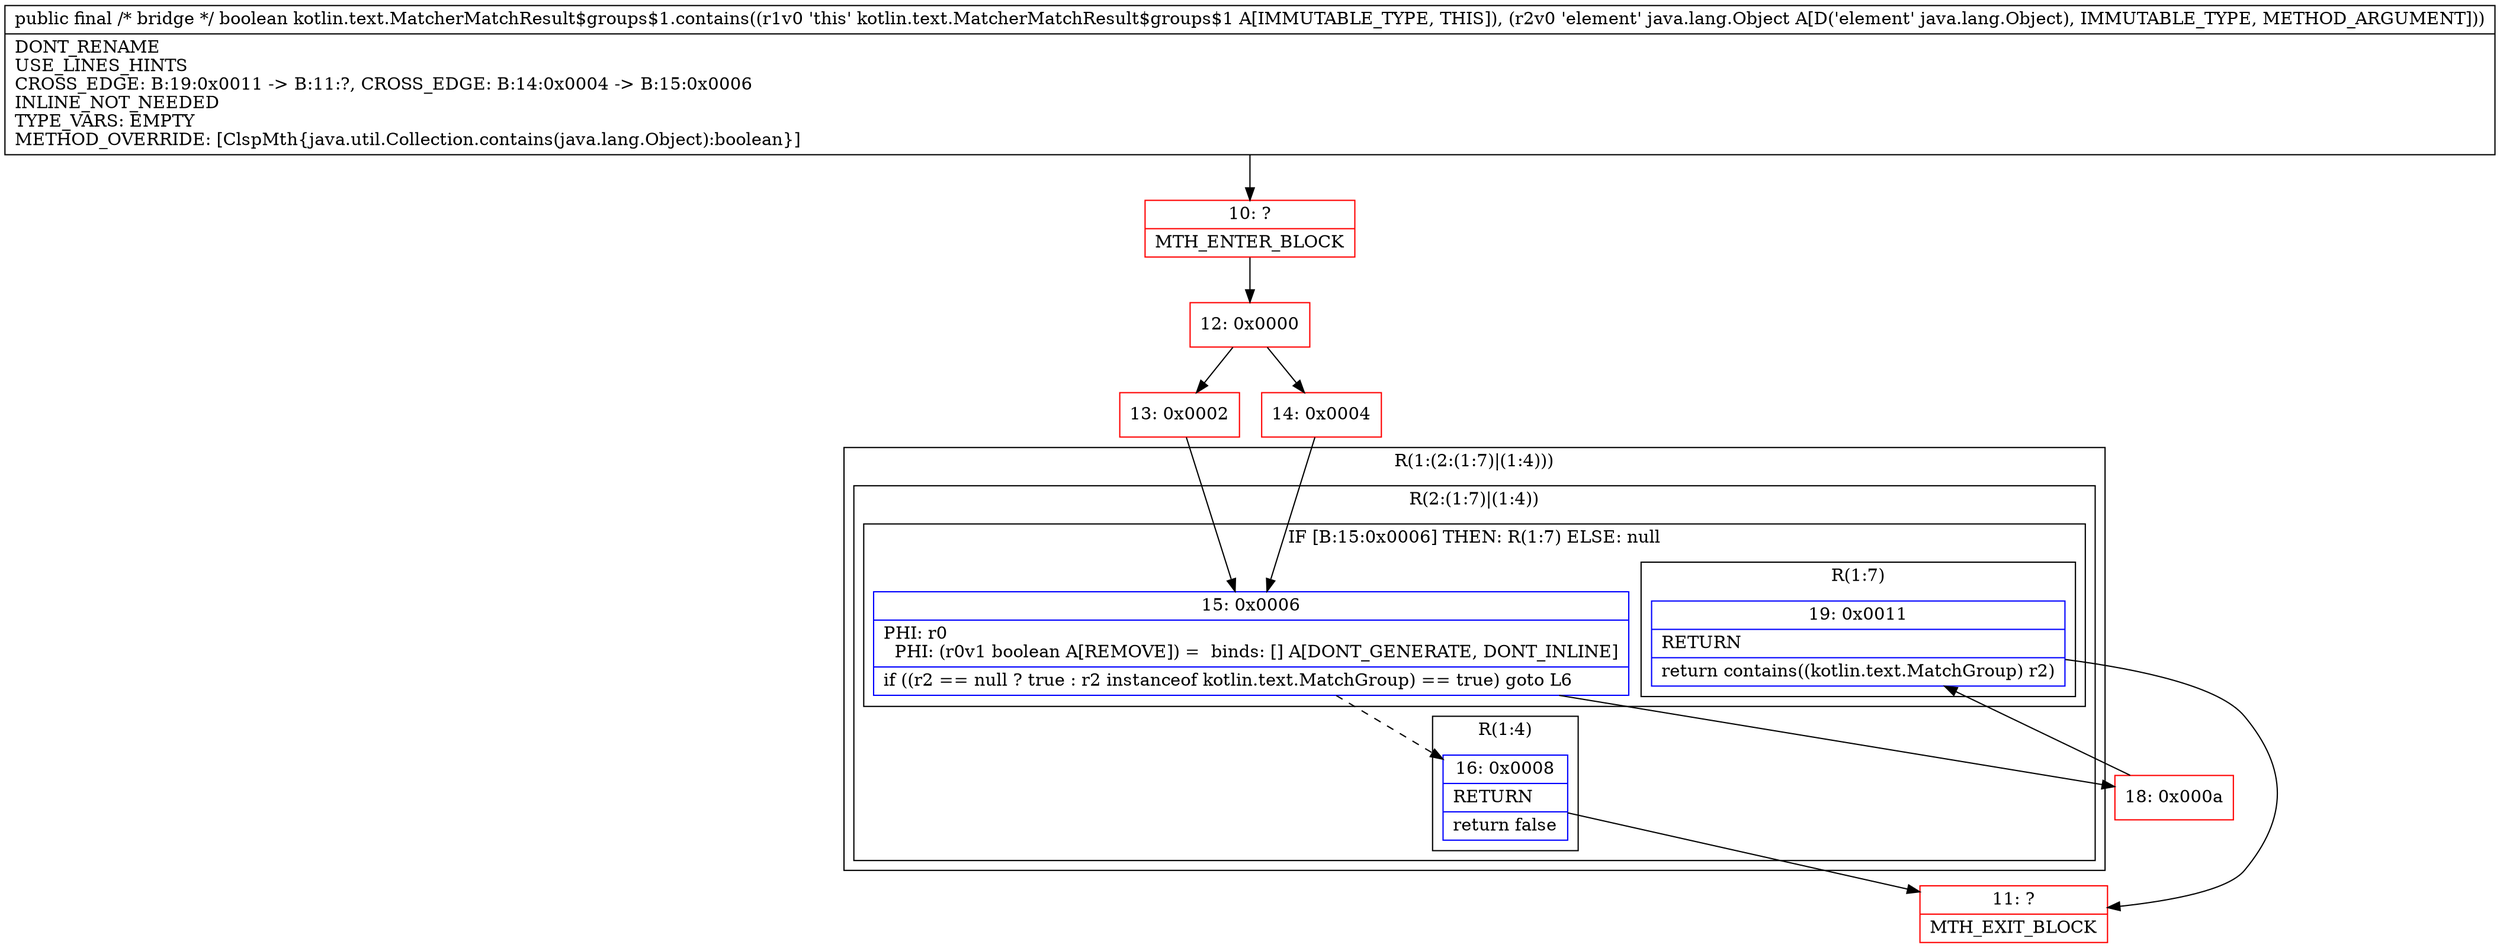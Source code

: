 digraph "CFG forkotlin.text.MatcherMatchResult$groups$1.contains(Ljava\/lang\/Object;)Z" {
subgraph cluster_Region_445503494 {
label = "R(1:(2:(1:7)|(1:4)))";
node [shape=record,color=blue];
subgraph cluster_Region_1146260371 {
label = "R(2:(1:7)|(1:4))";
node [shape=record,color=blue];
subgraph cluster_IfRegion_367552469 {
label = "IF [B:15:0x0006] THEN: R(1:7) ELSE: null";
node [shape=record,color=blue];
Node_15 [shape=record,label="{15\:\ 0x0006|PHI: r0 \l  PHI: (r0v1 boolean A[REMOVE]) =  binds: [] A[DONT_GENERATE, DONT_INLINE]\l|if ((r2 == null ? true : r2 instanceof kotlin.text.MatchGroup) == true) goto L6\l}"];
subgraph cluster_Region_801246913 {
label = "R(1:7)";
node [shape=record,color=blue];
Node_19 [shape=record,label="{19\:\ 0x0011|RETURN\l|return contains((kotlin.text.MatchGroup) r2)\l}"];
}
}
subgraph cluster_Region_1534832343 {
label = "R(1:4)";
node [shape=record,color=blue];
Node_16 [shape=record,label="{16\:\ 0x0008|RETURN\l|return false\l}"];
}
}
}
Node_10 [shape=record,color=red,label="{10\:\ ?|MTH_ENTER_BLOCK\l}"];
Node_12 [shape=record,color=red,label="{12\:\ 0x0000}"];
Node_13 [shape=record,color=red,label="{13\:\ 0x0002}"];
Node_11 [shape=record,color=red,label="{11\:\ ?|MTH_EXIT_BLOCK\l}"];
Node_18 [shape=record,color=red,label="{18\:\ 0x000a}"];
Node_14 [shape=record,color=red,label="{14\:\ 0x0004}"];
MethodNode[shape=record,label="{public final \/* bridge *\/ boolean kotlin.text.MatcherMatchResult$groups$1.contains((r1v0 'this' kotlin.text.MatcherMatchResult$groups$1 A[IMMUTABLE_TYPE, THIS]), (r2v0 'element' java.lang.Object A[D('element' java.lang.Object), IMMUTABLE_TYPE, METHOD_ARGUMENT]))  | DONT_RENAME\lUSE_LINES_HINTS\lCROSS_EDGE: B:19:0x0011 \-\> B:11:?, CROSS_EDGE: B:14:0x0004 \-\> B:15:0x0006\lINLINE_NOT_NEEDED\lTYPE_VARS: EMPTY\lMETHOD_OVERRIDE: [ClspMth\{java.util.Collection.contains(java.lang.Object):boolean\}]\l}"];
MethodNode -> Node_10;Node_15 -> Node_16[style=dashed];
Node_15 -> Node_18;
Node_19 -> Node_11;
Node_16 -> Node_11;
Node_10 -> Node_12;
Node_12 -> Node_13;
Node_12 -> Node_14;
Node_13 -> Node_15;
Node_18 -> Node_19;
Node_14 -> Node_15;
}

